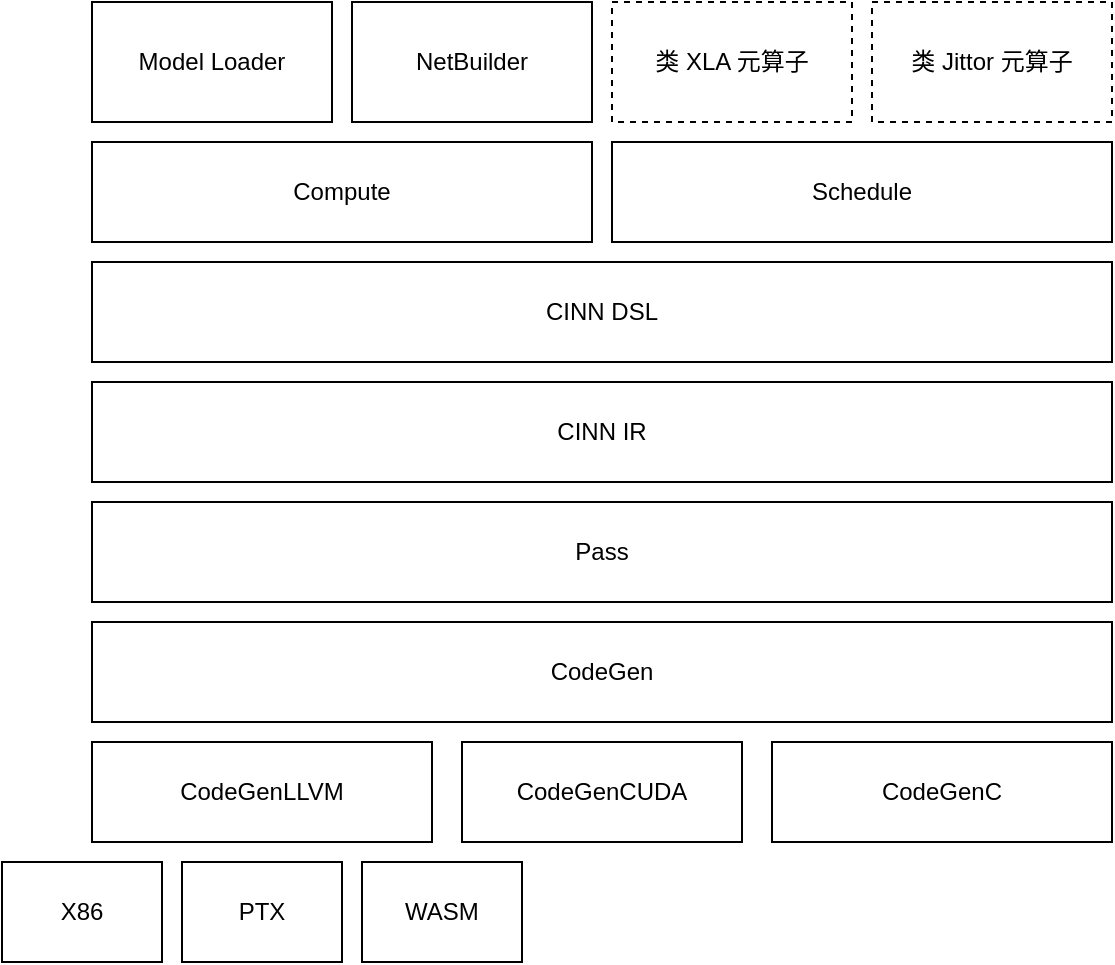 <mxfile version="14.9.3" type="github">
  <diagram id="ng7lbXxeQi9tBq1vQwLF" name="Page-1">
    <mxGraphModel dx="1426" dy="768" grid="1" gridSize="10" guides="1" tooltips="1" connect="1" arrows="1" fold="1" page="1" pageScale="1" pageWidth="827" pageHeight="1169" math="0" shadow="0">
      <root>
        <mxCell id="0" />
        <mxCell id="1" parent="0" />
        <mxCell id="_LhLr6tckOiOOBS0e2qD-1" value="Model Loader" style="rounded=0;whiteSpace=wrap;html=1;" vertex="1" parent="1">
          <mxGeometry x="80" y="120" width="120" height="60" as="geometry" />
        </mxCell>
        <mxCell id="_LhLr6tckOiOOBS0e2qD-2" value="NetBuilder" style="rounded=0;whiteSpace=wrap;html=1;" vertex="1" parent="1">
          <mxGeometry x="210" y="120" width="120" height="60" as="geometry" />
        </mxCell>
        <mxCell id="_LhLr6tckOiOOBS0e2qD-3" value="类 XLA 元算子" style="rounded=0;whiteSpace=wrap;html=1;dashed=1;" vertex="1" parent="1">
          <mxGeometry x="340" y="120" width="120" height="60" as="geometry" />
        </mxCell>
        <mxCell id="_LhLr6tckOiOOBS0e2qD-4" value="类 Jittor 元算子" style="rounded=0;whiteSpace=wrap;html=1;dashed=1;" vertex="1" parent="1">
          <mxGeometry x="470" y="120" width="120" height="60" as="geometry" />
        </mxCell>
        <mxCell id="_LhLr6tckOiOOBS0e2qD-5" value="Compute" style="rounded=0;whiteSpace=wrap;html=1;" vertex="1" parent="1">
          <mxGeometry x="80" y="190" width="250" height="50" as="geometry" />
        </mxCell>
        <mxCell id="_LhLr6tckOiOOBS0e2qD-6" value="Schedule" style="rounded=0;whiteSpace=wrap;html=1;" vertex="1" parent="1">
          <mxGeometry x="340" y="190" width="250" height="50" as="geometry" />
        </mxCell>
        <mxCell id="_LhLr6tckOiOOBS0e2qD-8" value="CINN DSL" style="rounded=0;whiteSpace=wrap;html=1;" vertex="1" parent="1">
          <mxGeometry x="80" y="250" width="510" height="50" as="geometry" />
        </mxCell>
        <mxCell id="_LhLr6tckOiOOBS0e2qD-9" value="CINN IR" style="rounded=0;whiteSpace=wrap;html=1;" vertex="1" parent="1">
          <mxGeometry x="80" y="310" width="510" height="50" as="geometry" />
        </mxCell>
        <mxCell id="_LhLr6tckOiOOBS0e2qD-10" value="CodeGen" style="rounded=0;whiteSpace=wrap;html=1;" vertex="1" parent="1">
          <mxGeometry x="80" y="430" width="510" height="50" as="geometry" />
        </mxCell>
        <mxCell id="_LhLr6tckOiOOBS0e2qD-11" value="Pass" style="rounded=0;whiteSpace=wrap;html=1;" vertex="1" parent="1">
          <mxGeometry x="80" y="370" width="510" height="50" as="geometry" />
        </mxCell>
        <mxCell id="_LhLr6tckOiOOBS0e2qD-12" value="CodeGenLLVM" style="rounded=0;whiteSpace=wrap;html=1;" vertex="1" parent="1">
          <mxGeometry x="80" y="490" width="170" height="50" as="geometry" />
        </mxCell>
        <mxCell id="_LhLr6tckOiOOBS0e2qD-13" value="CodeGenC" style="rounded=0;whiteSpace=wrap;html=1;" vertex="1" parent="1">
          <mxGeometry x="420" y="490" width="170" height="50" as="geometry" />
        </mxCell>
        <mxCell id="_LhLr6tckOiOOBS0e2qD-14" value="CodeGenCUDA" style="rounded=0;whiteSpace=wrap;html=1;" vertex="1" parent="1">
          <mxGeometry x="265" y="490" width="140" height="50" as="geometry" />
        </mxCell>
        <mxCell id="_LhLr6tckOiOOBS0e2qD-15" value="X86" style="rounded=0;whiteSpace=wrap;html=1;" vertex="1" parent="1">
          <mxGeometry x="35" y="550" width="80" height="50" as="geometry" />
        </mxCell>
        <mxCell id="_LhLr6tckOiOOBS0e2qD-16" value="PTX" style="rounded=0;whiteSpace=wrap;html=1;" vertex="1" parent="1">
          <mxGeometry x="125" y="550" width="80" height="50" as="geometry" />
        </mxCell>
        <mxCell id="_LhLr6tckOiOOBS0e2qD-17" value="WASM" style="rounded=0;whiteSpace=wrap;html=1;" vertex="1" parent="1">
          <mxGeometry x="215" y="550" width="80" height="50" as="geometry" />
        </mxCell>
      </root>
    </mxGraphModel>
  </diagram>
</mxfile>
